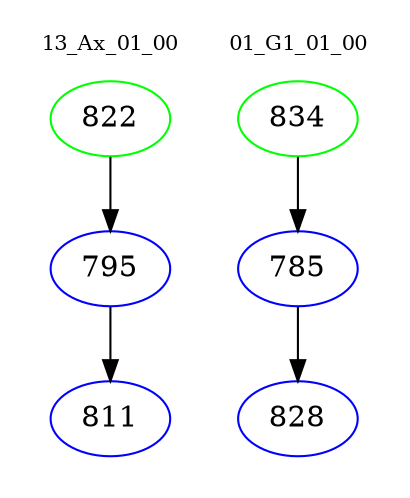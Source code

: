 digraph{
subgraph cluster_0 {
color = white
label = "13_Ax_01_00";
fontsize=10;
T0_822 [label="822", color="green"]
T0_822 -> T0_795 [color="black"]
T0_795 [label="795", color="blue"]
T0_795 -> T0_811 [color="black"]
T0_811 [label="811", color="blue"]
}
subgraph cluster_1 {
color = white
label = "01_G1_01_00";
fontsize=10;
T1_834 [label="834", color="green"]
T1_834 -> T1_785 [color="black"]
T1_785 [label="785", color="blue"]
T1_785 -> T1_828 [color="black"]
T1_828 [label="828", color="blue"]
}
}
